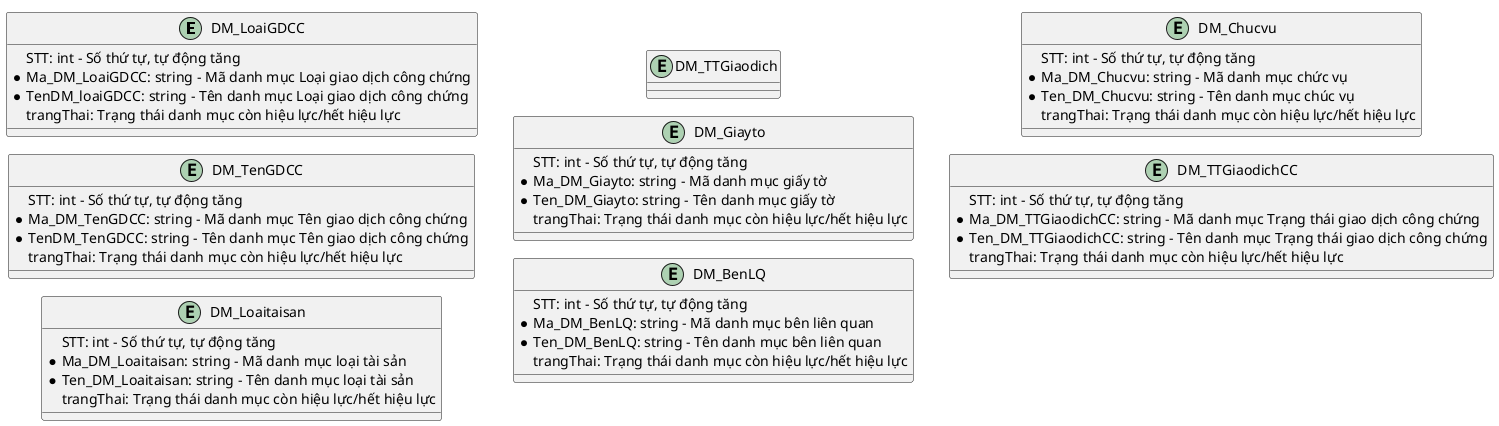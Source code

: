 @startuml ldm
!pragma layout smetana
left to right direction

entity DM_LoaiGDCC
entity DM_TenGDCC
entity DM_Loaitaisan
entity DM_TTGiaodich
entity DM_Giayto
entity DM_BenLQ
entity DM_Chucvu

entity DM_LoaiGDCC {
  STT: int - Số thứ tự, tự động tăng
  *Ma_DM_LoaiGDCC: string - Mã danh mục Loại giao dịch công chứng
  *TenDM_loaiGDCC: string - Tên danh mục Loại giao dịch công chứng
  trangThai: Trạng thái danh mục còn hiệu lực/hết hiệu lực
}

entity DM_TenGDCC {
  STT: int - Số thứ tự, tự động tăng
  *Ma_DM_TenGDCC: string - Mã danh mục Tên giao dịch công chứng
  *TenDM_TenGDCC: string - Tên danh mục Tên giao dịch công chứng
  trangThai: Trạng thái danh mục còn hiệu lực/hết hiệu lực
}

entity DM_TTGiaodichCC {
  STT: int - Số thứ tự, tự động tăng
  *Ma_DM_TTGiaodichCC: string - Mã danh mục Trạng thái giao dịch công chứng
  *Ten_DM_TTGiaodichCC: string - Tên danh mục Trạng thái giao dịch công chứng
  trangThai: Trạng thái danh mục còn hiệu lực/hết hiệu lực
}

entity DM_Loaitaisan {
  STT: int - Số thứ tự, tự động tăng
  *Ma_DM_Loaitaisan: string - Mã danh mục loại tài sản
  *Ten_DM_Loaitaisan: string - Tên danh mục loại tài sản
  trangThai: Trạng thái danh mục còn hiệu lực/hết hiệu lực
}

entity DM_Giayto {
  STT: int - Số thứ tự, tự động tăng
  *Ma_DM_Giayto: string - Mã danh mục giấy tờ
  *Ten_DM_Giayto: string - Tên danh mục giấy tờ
  trangThai: Trạng thái danh mục còn hiệu lực/hết hiệu lực
}

entity DM_BenLQ {
  STT: int - Số thứ tự, tự động tăng
  *Ma_DM_BenLQ: string - Mã danh mục bên liên quan
  *Ten_DM_BenLQ: string - Tên danh mục bên liên quan
  trangThai: Trạng thái danh mục còn hiệu lực/hết hiệu lực
}

entity DM_Chucvu {
  STT: int - Số thứ tự, tự động tăng
  *Ma_DM_Chucvu: string - Mã danh mục chức vụ
  *Ten_DM_Chucvu: string - Tên danh mục chúc vụ
  trangThai: Trạng thái danh mục còn hiệu lực/hết hiệu lực
}

@enduml
